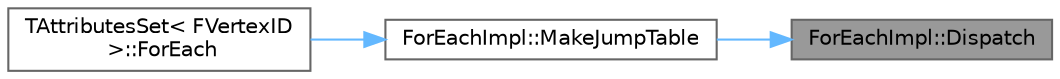 digraph "ForEachImpl::Dispatch"
{
 // INTERACTIVE_SVG=YES
 // LATEX_PDF_SIZE
  bgcolor="transparent";
  edge [fontname=Helvetica,fontsize=10,labelfontname=Helvetica,labelfontsize=10];
  node [fontname=Helvetica,fontsize=10,shape=box,height=0.2,width=0.4];
  rankdir="RL";
  Node1 [id="Node000001",label="ForEachImpl::Dispatch",height=0.2,width=0.4,color="gray40", fillcolor="grey60", style="filled", fontcolor="black",tooltip=" "];
  Node1 -> Node2 [id="edge1_Node000001_Node000002",dir="back",color="steelblue1",style="solid",tooltip=" "];
  Node2 [id="Node000002",label="ForEachImpl::MakeJumpTable",height=0.2,width=0.4,color="grey40", fillcolor="white", style="filled",URL="$db/dbf/namespaceForEachImpl.html#a309e8324e6bf951aa8847d79599172ff",tooltip=" "];
  Node2 -> Node3 [id="edge2_Node000002_Node000003",dir="back",color="steelblue1",style="solid",tooltip=" "];
  Node3 [id="Node000003",label="TAttributesSet\< FVertexID\l \>::ForEach",height=0.2,width=0.4,color="grey40", fillcolor="white", style="filled",URL="$df/dc5/classTAttributesSet.html#a31ceed34503872f02dd76406d61eae3e",tooltip=" "];
}
